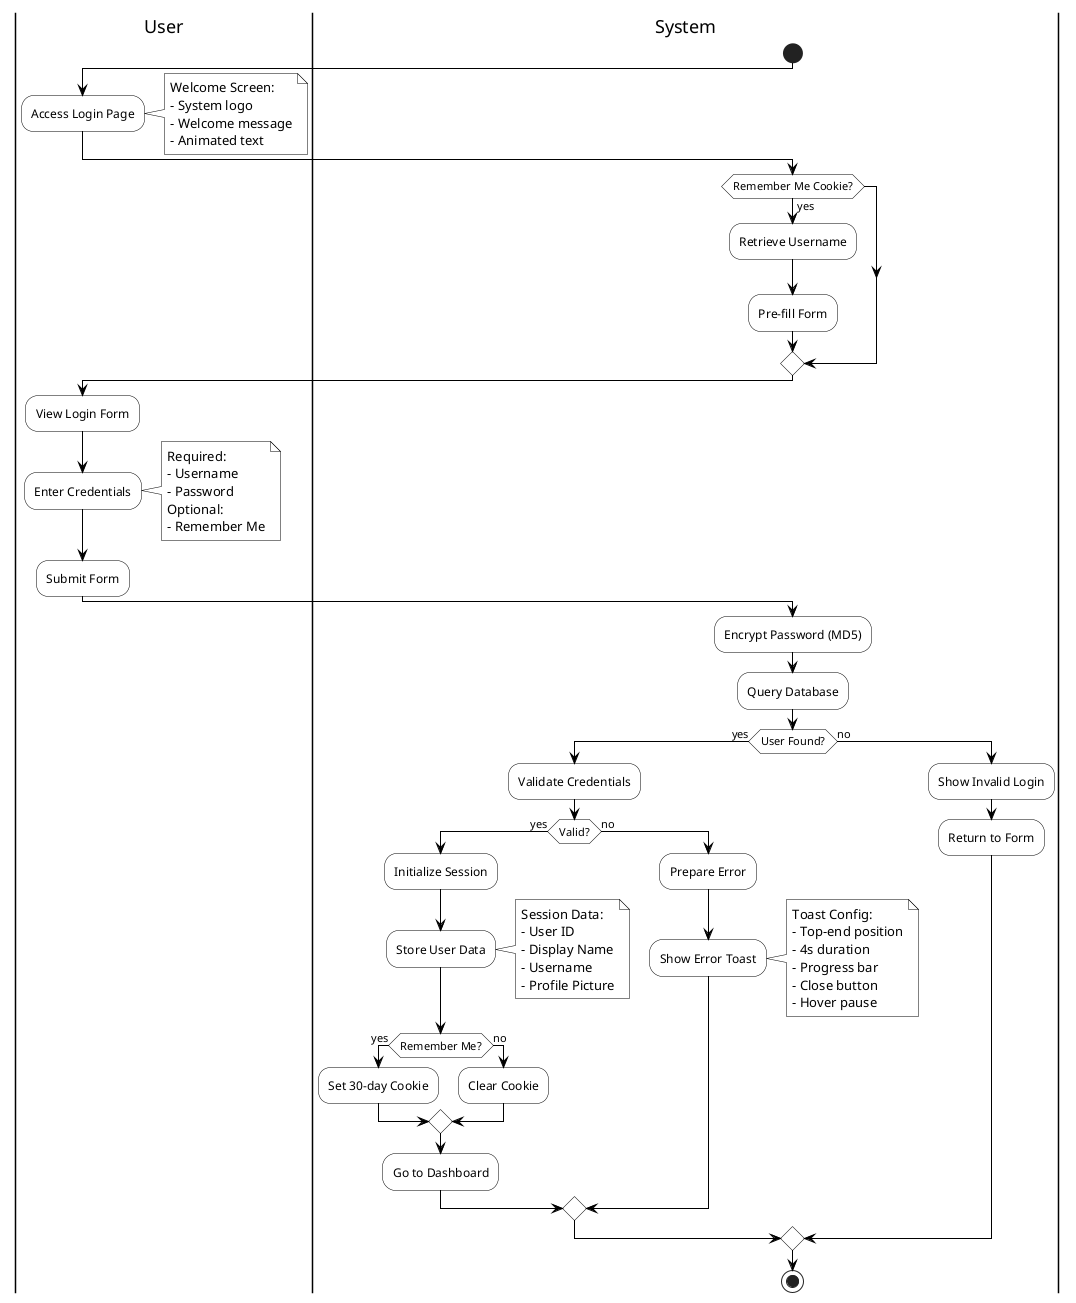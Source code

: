 @startuml Login System Activity
skinparam monochrome true
skinparam shadowing false
skinparam ActivityBackgroundColor white
skinparam ActivityBorderColor black
skinparam ArrowColor black
skinparam NoteBackgroundColor white
skinparam NoteBorderColor black

|User|
|System|

start

|User|
:Access Login Page;
note right
  Welcome Screen:
  - System logo
  - Welcome message
  - Animated text
end note

|System|
if (Remember Me Cookie?) then (yes)
  :Retrieve Username;
  :Pre-fill Form;
endif

|User|
:View Login Form;
:Enter Credentials;
note right
  Required:
  - Username
  - Password
  Optional:
  - Remember Me
end note

:Submit Form;

|System|
:Encrypt Password (MD5);
:Query Database;

if (User Found?) then (yes)
  :Validate Credentials;
  
  if (Valid?) then (yes)
    :Initialize Session;
    :Store User Data;
    note right
      Session Data:
      - User ID
      - Display Name
      - Username
      - Profile Picture
    end note
    
    if (Remember Me?) then (yes)
      :Set 30-day Cookie;
    else (no)
      :Clear Cookie;
    endif
    
    :Go to Dashboard;
    
  else (no)
    :Prepare Error;
    :Show Error Toast;
    note right
      Toast Config:
      - Top-end position
      - 4s duration
      - Progress bar
      - Close button
      - Hover pause
    end note
  endif
  
else (no)
  :Show Invalid Login;
  :Return to Form;
endif

stop

@enduml 